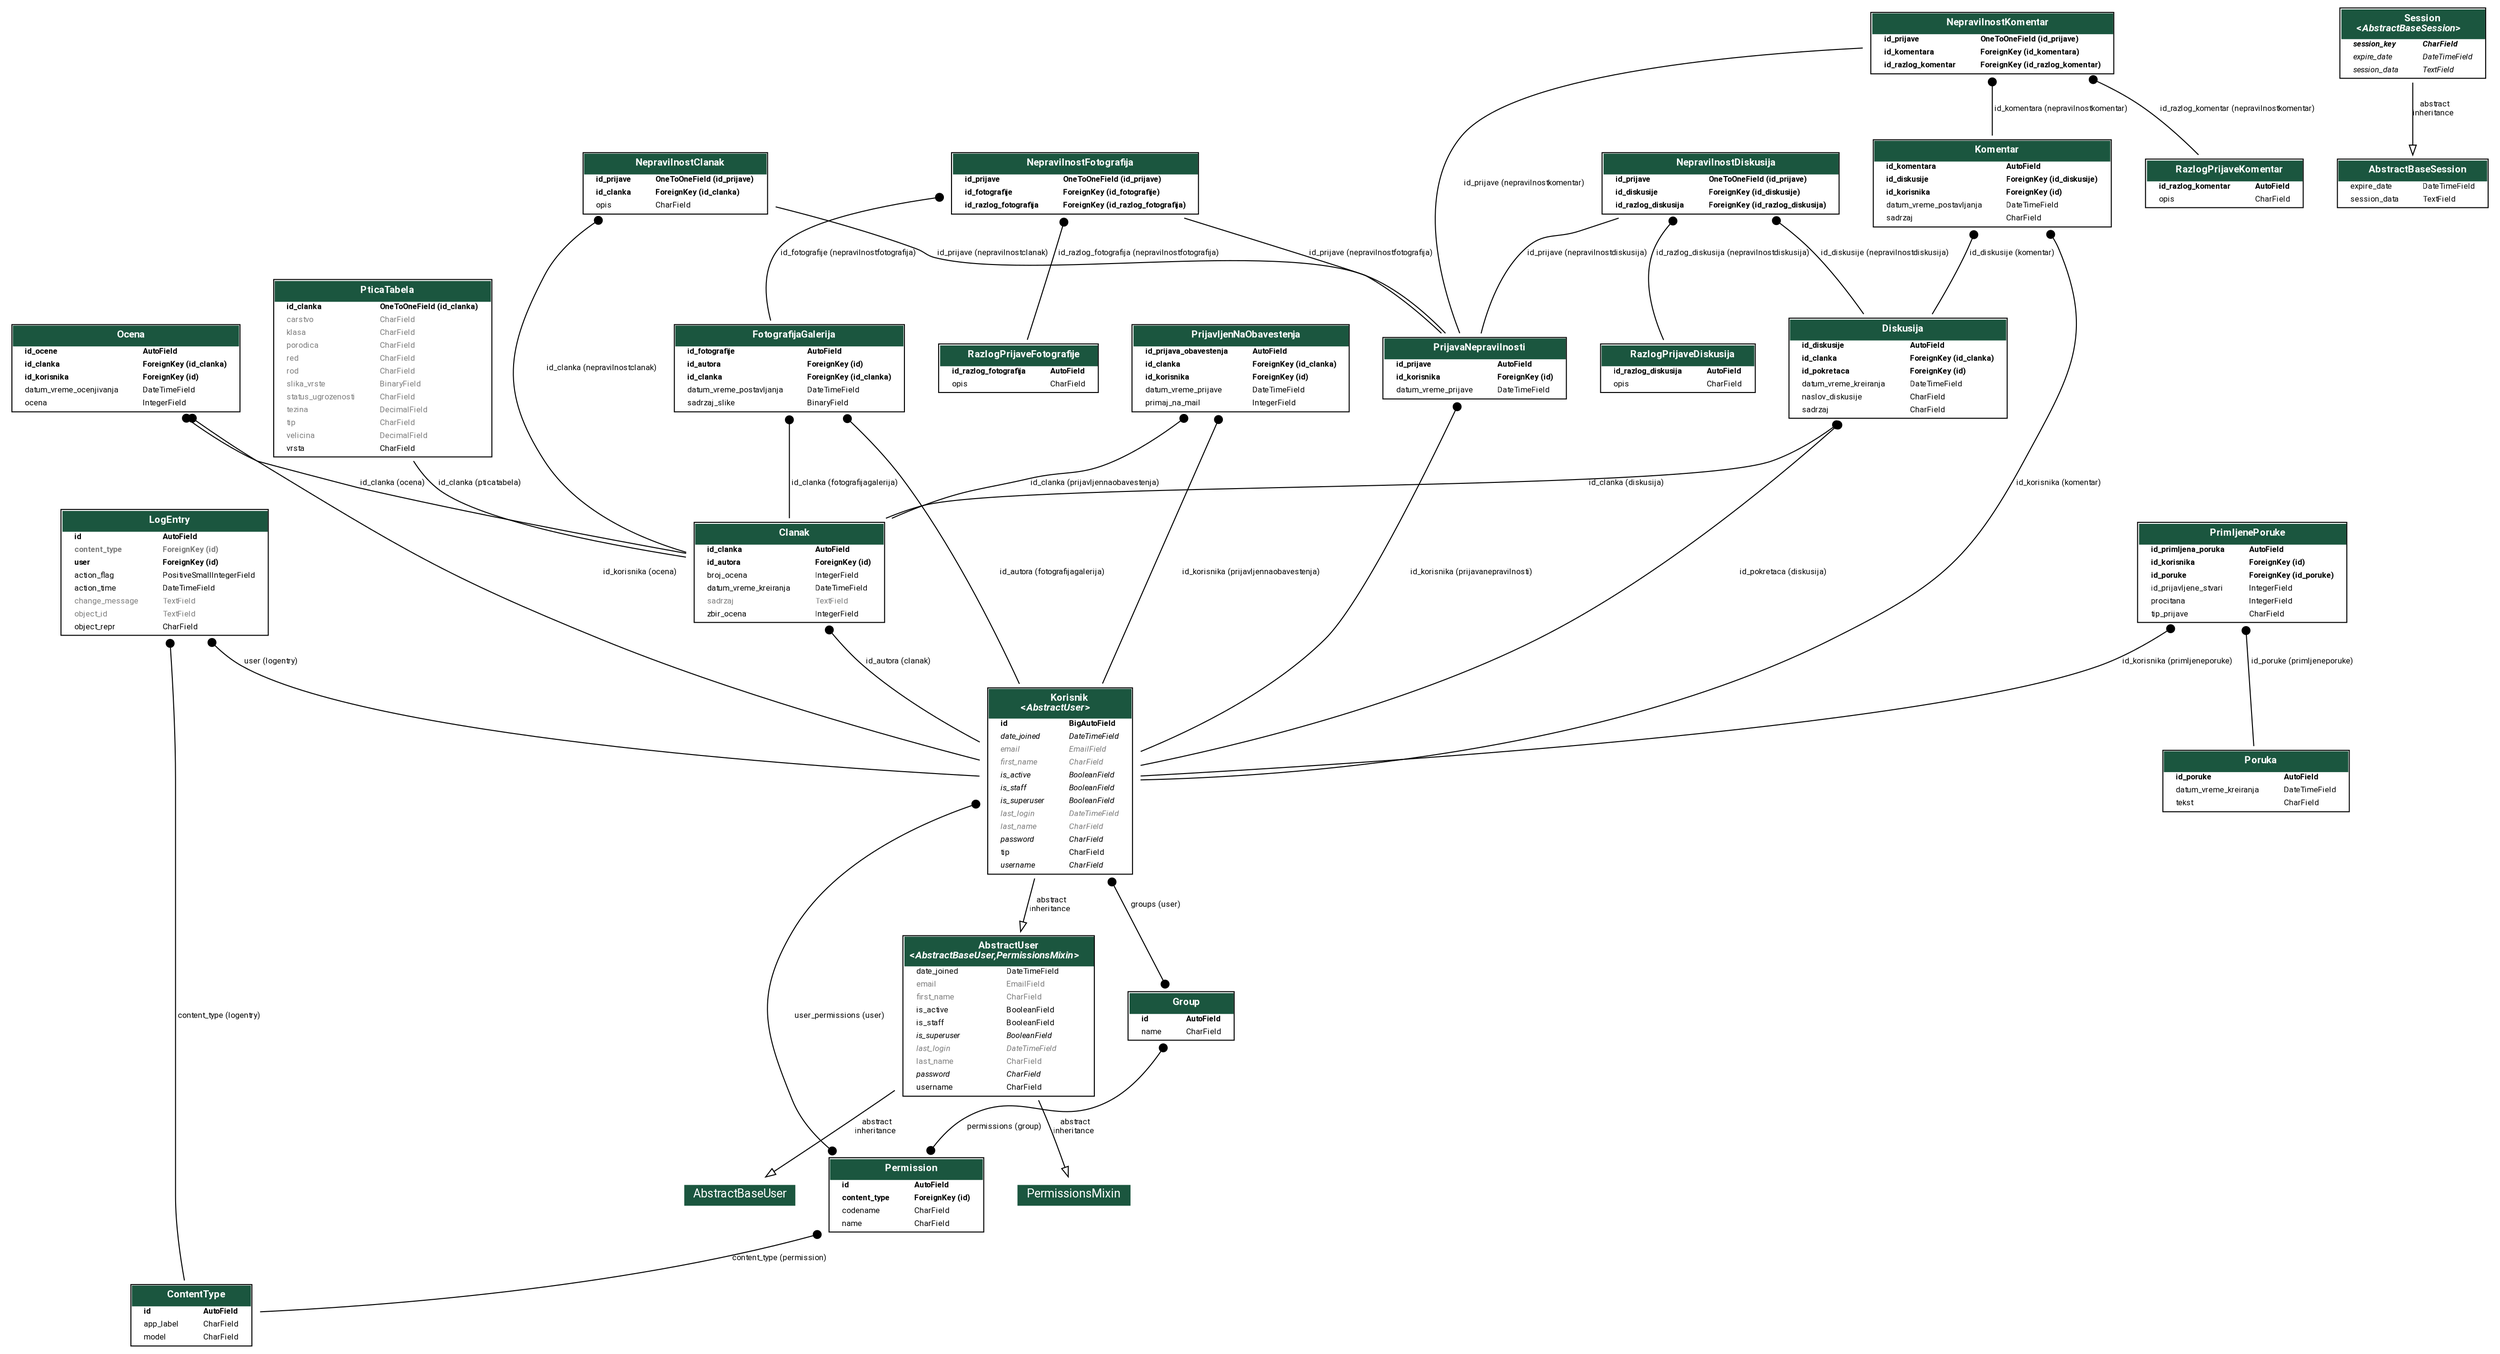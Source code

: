 digraph model_graph {
  // Dotfile by Django-Extensions graph_models
  // Created: 2024-05-30 14:46
  // Cli Options: -a -o klasni_dijagram.dot

  fontname = "Roboto"
  fontsize = 8
  splines  = true
  rankdir = "TB"

  node [
    fontname = "Roboto"
    fontsize = 8
    shape = "plaintext"
  ]

  edge [
    fontname = "Roboto"
    fontsize = 8
  ]

  // Labels


  django_contrib_admin_models_LogEntry [label=<
    <TABLE BGCOLOR="white" BORDER="1" CELLBORDER="0" CELLSPACING="0">
    <TR><TD COLSPAN="2" CELLPADDING="5" ALIGN="CENTER" BGCOLOR="#1b563f">
    <FONT FACE="Roboto" COLOR="white" POINT-SIZE="10"><B>
    LogEntry
    </B></FONT></TD></TR>
  
  
    <TR><TD ALIGN="LEFT" BORDER="0">
    <FONT FACE="Roboto"><B>id</B></FONT>
    </TD><TD ALIGN="LEFT">
    <FONT FACE="Roboto"><B>AutoField</B></FONT>
    </TD></TR>
  
  
  
    <TR><TD ALIGN="LEFT" BORDER="0">
    <FONT COLOR="#7B7B7B" FACE="Roboto"><B>content_type</B></FONT>
    </TD><TD ALIGN="LEFT">
    <FONT COLOR="#7B7B7B" FACE="Roboto"><B>ForeignKey (id)</B></FONT>
    </TD></TR>
  
  
  
    <TR><TD ALIGN="LEFT" BORDER="0">
    <FONT FACE="Roboto"><B>user</B></FONT>
    </TD><TD ALIGN="LEFT">
    <FONT FACE="Roboto"><B>ForeignKey (id)</B></FONT>
    </TD></TR>
  
  
  
    <TR><TD ALIGN="LEFT" BORDER="0">
    <FONT FACE="Roboto">action_flag</FONT>
    </TD><TD ALIGN="LEFT">
    <FONT FACE="Roboto">PositiveSmallIntegerField</FONT>
    </TD></TR>
  
  
  
    <TR><TD ALIGN="LEFT" BORDER="0">
    <FONT FACE="Roboto">action_time</FONT>
    </TD><TD ALIGN="LEFT">
    <FONT FACE="Roboto">DateTimeField</FONT>
    </TD></TR>
  
  
  
    <TR><TD ALIGN="LEFT" BORDER="0">
    <FONT COLOR="#7B7B7B" FACE="Roboto">change_message</FONT>
    </TD><TD ALIGN="LEFT">
    <FONT COLOR="#7B7B7B" FACE="Roboto">TextField</FONT>
    </TD></TR>
  
  
  
    <TR><TD ALIGN="LEFT" BORDER="0">
    <FONT COLOR="#7B7B7B" FACE="Roboto">object_id</FONT>
    </TD><TD ALIGN="LEFT">
    <FONT COLOR="#7B7B7B" FACE="Roboto">TextField</FONT>
    </TD></TR>
  
  
  
    <TR><TD ALIGN="LEFT" BORDER="0">
    <FONT FACE="Roboto">object_repr</FONT>
    </TD><TD ALIGN="LEFT">
    <FONT FACE="Roboto">CharField</FONT>
    </TD></TR>
  
  
    </TABLE>
    >]




  django_contrib_auth_models_Permission [label=<
    <TABLE BGCOLOR="white" BORDER="1" CELLBORDER="0" CELLSPACING="0">
    <TR><TD COLSPAN="2" CELLPADDING="5" ALIGN="CENTER" BGCOLOR="#1b563f">
    <FONT FACE="Roboto" COLOR="white" POINT-SIZE="10"><B>
    Permission
    </B></FONT></TD></TR>
  
  
    <TR><TD ALIGN="LEFT" BORDER="0">
    <FONT FACE="Roboto"><B>id</B></FONT>
    </TD><TD ALIGN="LEFT">
    <FONT FACE="Roboto"><B>AutoField</B></FONT>
    </TD></TR>
  
  
  
    <TR><TD ALIGN="LEFT" BORDER="0">
    <FONT FACE="Roboto"><B>content_type</B></FONT>
    </TD><TD ALIGN="LEFT">
    <FONT FACE="Roboto"><B>ForeignKey (id)</B></FONT>
    </TD></TR>
  
  
  
    <TR><TD ALIGN="LEFT" BORDER="0">
    <FONT FACE="Roboto">codename</FONT>
    </TD><TD ALIGN="LEFT">
    <FONT FACE="Roboto">CharField</FONT>
    </TD></TR>
  
  
  
    <TR><TD ALIGN="LEFT" BORDER="0">
    <FONT FACE="Roboto">name</FONT>
    </TD><TD ALIGN="LEFT">
    <FONT FACE="Roboto">CharField</FONT>
    </TD></TR>
  
  
    </TABLE>
    >]

  django_contrib_auth_models_Group [label=<
    <TABLE BGCOLOR="white" BORDER="1" CELLBORDER="0" CELLSPACING="0">
    <TR><TD COLSPAN="2" CELLPADDING="5" ALIGN="CENTER" BGCOLOR="#1b563f">
    <FONT FACE="Roboto" COLOR="white" POINT-SIZE="10"><B>
    Group
    </B></FONT></TD></TR>
  
  
    <TR><TD ALIGN="LEFT" BORDER="0">
    <FONT FACE="Roboto"><B>id</B></FONT>
    </TD><TD ALIGN="LEFT">
    <FONT FACE="Roboto"><B>AutoField</B></FONT>
    </TD></TR>
  
  
  
    <TR><TD ALIGN="LEFT" BORDER="0">
    <FONT FACE="Roboto">name</FONT>
    </TD><TD ALIGN="LEFT">
    <FONT FACE="Roboto">CharField</FONT>
    </TD></TR>
  
  
    </TABLE>
    >]




  django_contrib_contenttypes_models_ContentType [label=<
    <TABLE BGCOLOR="white" BORDER="1" CELLBORDER="0" CELLSPACING="0">
    <TR><TD COLSPAN="2" CELLPADDING="5" ALIGN="CENTER" BGCOLOR="#1b563f">
    <FONT FACE="Roboto" COLOR="white" POINT-SIZE="10"><B>
    ContentType
    </B></FONT></TD></TR>
  
  
    <TR><TD ALIGN="LEFT" BORDER="0">
    <FONT FACE="Roboto"><B>id</B></FONT>
    </TD><TD ALIGN="LEFT">
    <FONT FACE="Roboto"><B>AutoField</B></FONT>
    </TD></TR>
  
  
  
    <TR><TD ALIGN="LEFT" BORDER="0">
    <FONT FACE="Roboto">app_label</FONT>
    </TD><TD ALIGN="LEFT">
    <FONT FACE="Roboto">CharField</FONT>
    </TD></TR>
  
  
  
    <TR><TD ALIGN="LEFT" BORDER="0">
    <FONT FACE="Roboto">model</FONT>
    </TD><TD ALIGN="LEFT">
    <FONT FACE="Roboto">CharField</FONT>
    </TD></TR>
  
  
    </TABLE>
    >]




  django_contrib_sessions_base_session_AbstractBaseSession [label=<
    <TABLE BGCOLOR="white" BORDER="1" CELLBORDER="0" CELLSPACING="0">
    <TR><TD COLSPAN="2" CELLPADDING="5" ALIGN="CENTER" BGCOLOR="#1b563f">
    <FONT FACE="Roboto" COLOR="white" POINT-SIZE="10"><B>
    AbstractBaseSession
    </B></FONT></TD></TR>
  
  
    <TR><TD ALIGN="LEFT" BORDER="0">
    <FONT FACE="Roboto">expire_date</FONT>
    </TD><TD ALIGN="LEFT">
    <FONT FACE="Roboto">DateTimeField</FONT>
    </TD></TR>
  
  
  
    <TR><TD ALIGN="LEFT" BORDER="0">
    <FONT FACE="Roboto">session_data</FONT>
    </TD><TD ALIGN="LEFT">
    <FONT FACE="Roboto">TextField</FONT>
    </TD></TR>
  
  
    </TABLE>
    >]

  django_contrib_sessions_models_Session [label=<
    <TABLE BGCOLOR="white" BORDER="1" CELLBORDER="0" CELLSPACING="0">
    <TR><TD COLSPAN="2" CELLPADDING="5" ALIGN="CENTER" BGCOLOR="#1b563f">
    <FONT FACE="Roboto" COLOR="white" POINT-SIZE="10"><B>
    Session<BR/>&lt;<FONT FACE="Roboto"><I>AbstractBaseSession</I></FONT>&gt;
    </B></FONT></TD></TR>
  
  
    <TR><TD ALIGN="LEFT" BORDER="0">
    <FONT FACE="Roboto"><I><B>session_key</B></I></FONT>
    </TD><TD ALIGN="LEFT">
    <FONT FACE="Roboto"><I><B>CharField</B></I></FONT>
    </TD></TR>
  
  
  
    <TR><TD ALIGN="LEFT" BORDER="0">
    <FONT FACE="Roboto"><I>expire_date</I></FONT>
    </TD><TD ALIGN="LEFT">
    <FONT FACE="Roboto"><I>DateTimeField</I></FONT>
    </TD></TR>
  
  
  
    <TR><TD ALIGN="LEFT" BORDER="0">
    <FONT FACE="Roboto"><I>session_data</I></FONT>
    </TD><TD ALIGN="LEFT">
    <FONT FACE="Roboto"><I>TextField</I></FONT>
    </TD></TR>
  
  
    </TABLE>
    >]




  django_contrib_auth_models_AbstractUser [label=<
    <TABLE BGCOLOR="white" BORDER="1" CELLBORDER="0" CELLSPACING="0">
    <TR><TD COLSPAN="2" CELLPADDING="5" ALIGN="CENTER" BGCOLOR="#1b563f">
    <FONT FACE="Roboto" COLOR="white" POINT-SIZE="10"><B>
    AbstractUser<BR/>&lt;<FONT FACE="Roboto"><I>AbstractBaseUser,PermissionsMixin</I></FONT>&gt;
    </B></FONT></TD></TR>
  
  
    <TR><TD ALIGN="LEFT" BORDER="0">
    <FONT FACE="Roboto">date_joined</FONT>
    </TD><TD ALIGN="LEFT">
    <FONT FACE="Roboto">DateTimeField</FONT>
    </TD></TR>
  
  
  
    <TR><TD ALIGN="LEFT" BORDER="0">
    <FONT COLOR="#7B7B7B" FACE="Roboto">email</FONT>
    </TD><TD ALIGN="LEFT">
    <FONT COLOR="#7B7B7B" FACE="Roboto">EmailField</FONT>
    </TD></TR>
  
  
  
    <TR><TD ALIGN="LEFT" BORDER="0">
    <FONT COLOR="#7B7B7B" FACE="Roboto">first_name</FONT>
    </TD><TD ALIGN="LEFT">
    <FONT COLOR="#7B7B7B" FACE="Roboto">CharField</FONT>
    </TD></TR>
  
  
  
    <TR><TD ALIGN="LEFT" BORDER="0">
    <FONT FACE="Roboto">is_active</FONT>
    </TD><TD ALIGN="LEFT">
    <FONT FACE="Roboto">BooleanField</FONT>
    </TD></TR>
  
  
  
    <TR><TD ALIGN="LEFT" BORDER="0">
    <FONT FACE="Roboto">is_staff</FONT>
    </TD><TD ALIGN="LEFT">
    <FONT FACE="Roboto">BooleanField</FONT>
    </TD></TR>
  
  
  
    <TR><TD ALIGN="LEFT" BORDER="0">
    <FONT FACE="Roboto"><I>is_superuser</I></FONT>
    </TD><TD ALIGN="LEFT">
    <FONT FACE="Roboto"><I>BooleanField</I></FONT>
    </TD></TR>
  
  
  
    <TR><TD ALIGN="LEFT" BORDER="0">
    <FONT COLOR="#7B7B7B" FACE="Roboto"><I>last_login</I></FONT>
    </TD><TD ALIGN="LEFT">
    <FONT COLOR="#7B7B7B" FACE="Roboto"><I>DateTimeField</I></FONT>
    </TD></TR>
  
  
  
    <TR><TD ALIGN="LEFT" BORDER="0">
    <FONT COLOR="#7B7B7B" FACE="Roboto">last_name</FONT>
    </TD><TD ALIGN="LEFT">
    <FONT COLOR="#7B7B7B" FACE="Roboto">CharField</FONT>
    </TD></TR>
  
  
  
    <TR><TD ALIGN="LEFT" BORDER="0">
    <FONT FACE="Roboto"><I>password</I></FONT>
    </TD><TD ALIGN="LEFT">
    <FONT FACE="Roboto"><I>CharField</I></FONT>
    </TD></TR>
  
  
  
    <TR><TD ALIGN="LEFT" BORDER="0">
    <FONT FACE="Roboto">username</FONT>
    </TD><TD ALIGN="LEFT">
    <FONT FACE="Roboto">CharField</FONT>
    </TD></TR>
  
  
    </TABLE>
    >]

  slobodna_enciklopedija_ptica_srbije_models_Korisnik [label=<
    <TABLE BGCOLOR="white" BORDER="1" CELLBORDER="0" CELLSPACING="0">
    <TR><TD COLSPAN="2" CELLPADDING="5" ALIGN="CENTER" BGCOLOR="#1b563f">
    <FONT FACE="Roboto" COLOR="white" POINT-SIZE="10"><B>
    Korisnik<BR/>&lt;<FONT FACE="Roboto"><I>AbstractUser</I></FONT>&gt;
    </B></FONT></TD></TR>
  
  
    <TR><TD ALIGN="LEFT" BORDER="0">
    <FONT FACE="Roboto"><B>id</B></FONT>
    </TD><TD ALIGN="LEFT">
    <FONT FACE="Roboto"><B>BigAutoField</B></FONT>
    </TD></TR>
  
  
  
    <TR><TD ALIGN="LEFT" BORDER="0">
    <FONT FACE="Roboto"><I>date_joined</I></FONT>
    </TD><TD ALIGN="LEFT">
    <FONT FACE="Roboto"><I>DateTimeField</I></FONT>
    </TD></TR>
  
  
  
    <TR><TD ALIGN="LEFT" BORDER="0">
    <FONT COLOR="#7B7B7B" FACE="Roboto"><I>email</I></FONT>
    </TD><TD ALIGN="LEFT">
    <FONT COLOR="#7B7B7B" FACE="Roboto"><I>EmailField</I></FONT>
    </TD></TR>
  
  
  
    <TR><TD ALIGN="LEFT" BORDER="0">
    <FONT COLOR="#7B7B7B" FACE="Roboto"><I>first_name</I></FONT>
    </TD><TD ALIGN="LEFT">
    <FONT COLOR="#7B7B7B" FACE="Roboto"><I>CharField</I></FONT>
    </TD></TR>
  
  
  
    <TR><TD ALIGN="LEFT" BORDER="0">
    <FONT FACE="Roboto"><I>is_active</I></FONT>
    </TD><TD ALIGN="LEFT">
    <FONT FACE="Roboto"><I>BooleanField</I></FONT>
    </TD></TR>
  
  
  
    <TR><TD ALIGN="LEFT" BORDER="0">
    <FONT FACE="Roboto"><I>is_staff</I></FONT>
    </TD><TD ALIGN="LEFT">
    <FONT FACE="Roboto"><I>BooleanField</I></FONT>
    </TD></TR>
  
  
  
    <TR><TD ALIGN="LEFT" BORDER="0">
    <FONT FACE="Roboto"><I>is_superuser</I></FONT>
    </TD><TD ALIGN="LEFT">
    <FONT FACE="Roboto"><I>BooleanField</I></FONT>
    </TD></TR>
  
  
  
    <TR><TD ALIGN="LEFT" BORDER="0">
    <FONT COLOR="#7B7B7B" FACE="Roboto"><I>last_login</I></FONT>
    </TD><TD ALIGN="LEFT">
    <FONT COLOR="#7B7B7B" FACE="Roboto"><I>DateTimeField</I></FONT>
    </TD></TR>
  
  
  
    <TR><TD ALIGN="LEFT" BORDER="0">
    <FONT COLOR="#7B7B7B" FACE="Roboto"><I>last_name</I></FONT>
    </TD><TD ALIGN="LEFT">
    <FONT COLOR="#7B7B7B" FACE="Roboto"><I>CharField</I></FONT>
    </TD></TR>
  
  
  
    <TR><TD ALIGN="LEFT" BORDER="0">
    <FONT FACE="Roboto"><I>password</I></FONT>
    </TD><TD ALIGN="LEFT">
    <FONT FACE="Roboto"><I>CharField</I></FONT>
    </TD></TR>
  
  
  
    <TR><TD ALIGN="LEFT" BORDER="0">
    <FONT FACE="Roboto">tip</FONT>
    </TD><TD ALIGN="LEFT">
    <FONT FACE="Roboto">CharField</FONT>
    </TD></TR>
  
  
  
    <TR><TD ALIGN="LEFT" BORDER="0">
    <FONT FACE="Roboto"><I>username</I></FONT>
    </TD><TD ALIGN="LEFT">
    <FONT FACE="Roboto"><I>CharField</I></FONT>
    </TD></TR>
  
  
    </TABLE>
    >]

  slobodna_enciklopedija_ptica_srbije_models_Clanak [label=<
    <TABLE BGCOLOR="white" BORDER="1" CELLBORDER="0" CELLSPACING="0">
    <TR><TD COLSPAN="2" CELLPADDING="5" ALIGN="CENTER" BGCOLOR="#1b563f">
    <FONT FACE="Roboto" COLOR="white" POINT-SIZE="10"><B>
    Clanak
    </B></FONT></TD></TR>
  
  
    <TR><TD ALIGN="LEFT" BORDER="0">
    <FONT FACE="Roboto"><B>id_clanka</B></FONT>
    </TD><TD ALIGN="LEFT">
    <FONT FACE="Roboto"><B>AutoField</B></FONT>
    </TD></TR>
  
  
  
    <TR><TD ALIGN="LEFT" BORDER="0">
    <FONT FACE="Roboto"><B>id_autora</B></FONT>
    </TD><TD ALIGN="LEFT">
    <FONT FACE="Roboto"><B>ForeignKey (id)</B></FONT>
    </TD></TR>
  
  
  
    <TR><TD ALIGN="LEFT" BORDER="0">
    <FONT FACE="Roboto">broj_ocena</FONT>
    </TD><TD ALIGN="LEFT">
    <FONT FACE="Roboto">IntegerField</FONT>
    </TD></TR>
  
  
  
    <TR><TD ALIGN="LEFT" BORDER="0">
    <FONT FACE="Roboto">datum_vreme_kreiranja</FONT>
    </TD><TD ALIGN="LEFT">
    <FONT FACE="Roboto">DateTimeField</FONT>
    </TD></TR>
  
  
  
    <TR><TD ALIGN="LEFT" BORDER="0">
    <FONT COLOR="#7B7B7B" FACE="Roboto">sadrzaj</FONT>
    </TD><TD ALIGN="LEFT">
    <FONT COLOR="#7B7B7B" FACE="Roboto">TextField</FONT>
    </TD></TR>
  
  
  
    <TR><TD ALIGN="LEFT" BORDER="0">
    <FONT FACE="Roboto">zbir_ocena</FONT>
    </TD><TD ALIGN="LEFT">
    <FONT FACE="Roboto">IntegerField</FONT>
    </TD></TR>
  
  
    </TABLE>
    >]

  slobodna_enciklopedija_ptica_srbije_models_PticaTabela [label=<
    <TABLE BGCOLOR="white" BORDER="1" CELLBORDER="0" CELLSPACING="0">
    <TR><TD COLSPAN="2" CELLPADDING="5" ALIGN="CENTER" BGCOLOR="#1b563f">
    <FONT FACE="Roboto" COLOR="white" POINT-SIZE="10"><B>
    PticaTabela
    </B></FONT></TD></TR>
  
  
    <TR><TD ALIGN="LEFT" BORDER="0">
    <FONT FACE="Roboto"><B>id_clanka</B></FONT>
    </TD><TD ALIGN="LEFT">
    <FONT FACE="Roboto"><B>OneToOneField (id_clanka)</B></FONT>
    </TD></TR>
  
  
  
    <TR><TD ALIGN="LEFT" BORDER="0">
    <FONT COLOR="#7B7B7B" FACE="Roboto">carstvo</FONT>
    </TD><TD ALIGN="LEFT">
    <FONT COLOR="#7B7B7B" FACE="Roboto">CharField</FONT>
    </TD></TR>
  
  
  
    <TR><TD ALIGN="LEFT" BORDER="0">
    <FONT COLOR="#7B7B7B" FACE="Roboto">klasa</FONT>
    </TD><TD ALIGN="LEFT">
    <FONT COLOR="#7B7B7B" FACE="Roboto">CharField</FONT>
    </TD></TR>
  
  
  
    <TR><TD ALIGN="LEFT" BORDER="0">
    <FONT COLOR="#7B7B7B" FACE="Roboto">porodica</FONT>
    </TD><TD ALIGN="LEFT">
    <FONT COLOR="#7B7B7B" FACE="Roboto">CharField</FONT>
    </TD></TR>
  
  
  
    <TR><TD ALIGN="LEFT" BORDER="0">
    <FONT COLOR="#7B7B7B" FACE="Roboto">red</FONT>
    </TD><TD ALIGN="LEFT">
    <FONT COLOR="#7B7B7B" FACE="Roboto">CharField</FONT>
    </TD></TR>
  
  
  
    <TR><TD ALIGN="LEFT" BORDER="0">
    <FONT COLOR="#7B7B7B" FACE="Roboto">rod</FONT>
    </TD><TD ALIGN="LEFT">
    <FONT COLOR="#7B7B7B" FACE="Roboto">CharField</FONT>
    </TD></TR>
  
  
  
    <TR><TD ALIGN="LEFT" BORDER="0">
    <FONT COLOR="#7B7B7B" FACE="Roboto">slika_vrste</FONT>
    </TD><TD ALIGN="LEFT">
    <FONT COLOR="#7B7B7B" FACE="Roboto">BinaryField</FONT>
    </TD></TR>
  
  
  
    <TR><TD ALIGN="LEFT" BORDER="0">
    <FONT COLOR="#7B7B7B" FACE="Roboto">status_ugrozenosti</FONT>
    </TD><TD ALIGN="LEFT">
    <FONT COLOR="#7B7B7B" FACE="Roboto">CharField</FONT>
    </TD></TR>
  
  
  
    <TR><TD ALIGN="LEFT" BORDER="0">
    <FONT COLOR="#7B7B7B" FACE="Roboto">tezina</FONT>
    </TD><TD ALIGN="LEFT">
    <FONT COLOR="#7B7B7B" FACE="Roboto">DecimalField</FONT>
    </TD></TR>
  
  
  
    <TR><TD ALIGN="LEFT" BORDER="0">
    <FONT COLOR="#7B7B7B" FACE="Roboto">tip</FONT>
    </TD><TD ALIGN="LEFT">
    <FONT COLOR="#7B7B7B" FACE="Roboto">CharField</FONT>
    </TD></TR>
  
  
  
    <TR><TD ALIGN="LEFT" BORDER="0">
    <FONT COLOR="#7B7B7B" FACE="Roboto">velicina</FONT>
    </TD><TD ALIGN="LEFT">
    <FONT COLOR="#7B7B7B" FACE="Roboto">DecimalField</FONT>
    </TD></TR>
  
  
  
    <TR><TD ALIGN="LEFT" BORDER="0">
    <FONT FACE="Roboto">vrsta</FONT>
    </TD><TD ALIGN="LEFT">
    <FONT FACE="Roboto">CharField</FONT>
    </TD></TR>
  
  
    </TABLE>
    >]

  slobodna_enciklopedija_ptica_srbije_models_FotografijaGalerija [label=<
    <TABLE BGCOLOR="white" BORDER="1" CELLBORDER="0" CELLSPACING="0">
    <TR><TD COLSPAN="2" CELLPADDING="5" ALIGN="CENTER" BGCOLOR="#1b563f">
    <FONT FACE="Roboto" COLOR="white" POINT-SIZE="10"><B>
    FotografijaGalerija
    </B></FONT></TD></TR>
  
  
    <TR><TD ALIGN="LEFT" BORDER="0">
    <FONT FACE="Roboto"><B>id_fotografije</B></FONT>
    </TD><TD ALIGN="LEFT">
    <FONT FACE="Roboto"><B>AutoField</B></FONT>
    </TD></TR>
  
  
  
    <TR><TD ALIGN="LEFT" BORDER="0">
    <FONT FACE="Roboto"><B>id_autora</B></FONT>
    </TD><TD ALIGN="LEFT">
    <FONT FACE="Roboto"><B>ForeignKey (id)</B></FONT>
    </TD></TR>
  
  
  
    <TR><TD ALIGN="LEFT" BORDER="0">
    <FONT FACE="Roboto"><B>id_clanka</B></FONT>
    </TD><TD ALIGN="LEFT">
    <FONT FACE="Roboto"><B>ForeignKey (id_clanka)</B></FONT>
    </TD></TR>
  
  
  
    <TR><TD ALIGN="LEFT" BORDER="0">
    <FONT FACE="Roboto">datum_vreme_postavljanja</FONT>
    </TD><TD ALIGN="LEFT">
    <FONT FACE="Roboto">DateTimeField</FONT>
    </TD></TR>
  
  
  
    <TR><TD ALIGN="LEFT" BORDER="0">
    <FONT FACE="Roboto">sadrzaj_slike</FONT>
    </TD><TD ALIGN="LEFT">
    <FONT FACE="Roboto">BinaryField</FONT>
    </TD></TR>
  
  
    </TABLE>
    >]

  slobodna_enciklopedija_ptica_srbije_models_Diskusija [label=<
    <TABLE BGCOLOR="white" BORDER="1" CELLBORDER="0" CELLSPACING="0">
    <TR><TD COLSPAN="2" CELLPADDING="5" ALIGN="CENTER" BGCOLOR="#1b563f">
    <FONT FACE="Roboto" COLOR="white" POINT-SIZE="10"><B>
    Diskusija
    </B></FONT></TD></TR>
  
  
    <TR><TD ALIGN="LEFT" BORDER="0">
    <FONT FACE="Roboto"><B>id_diskusije</B></FONT>
    </TD><TD ALIGN="LEFT">
    <FONT FACE="Roboto"><B>AutoField</B></FONT>
    </TD></TR>
  
  
  
    <TR><TD ALIGN="LEFT" BORDER="0">
    <FONT FACE="Roboto"><B>id_clanka</B></FONT>
    </TD><TD ALIGN="LEFT">
    <FONT FACE="Roboto"><B>ForeignKey (id_clanka)</B></FONT>
    </TD></TR>
  
  
  
    <TR><TD ALIGN="LEFT" BORDER="0">
    <FONT FACE="Roboto"><B>id_pokretaca</B></FONT>
    </TD><TD ALIGN="LEFT">
    <FONT FACE="Roboto"><B>ForeignKey (id)</B></FONT>
    </TD></TR>
  
  
  
    <TR><TD ALIGN="LEFT" BORDER="0">
    <FONT FACE="Roboto">datum_vreme_kreiranja</FONT>
    </TD><TD ALIGN="LEFT">
    <FONT FACE="Roboto">DateTimeField</FONT>
    </TD></TR>
  
  
  
    <TR><TD ALIGN="LEFT" BORDER="0">
    <FONT FACE="Roboto">naslov_diskusije</FONT>
    </TD><TD ALIGN="LEFT">
    <FONT FACE="Roboto">CharField</FONT>
    </TD></TR>
  
  
  
    <TR><TD ALIGN="LEFT" BORDER="0">
    <FONT FACE="Roboto">sadrzaj</FONT>
    </TD><TD ALIGN="LEFT">
    <FONT FACE="Roboto">CharField</FONT>
    </TD></TR>
  
  
    </TABLE>
    >]

  slobodna_enciklopedija_ptica_srbije_models_Komentar [label=<
    <TABLE BGCOLOR="white" BORDER="1" CELLBORDER="0" CELLSPACING="0">
    <TR><TD COLSPAN="2" CELLPADDING="5" ALIGN="CENTER" BGCOLOR="#1b563f">
    <FONT FACE="Roboto" COLOR="white" POINT-SIZE="10"><B>
    Komentar
    </B></FONT></TD></TR>
  
  
    <TR><TD ALIGN="LEFT" BORDER="0">
    <FONT FACE="Roboto"><B>id_komentara</B></FONT>
    </TD><TD ALIGN="LEFT">
    <FONT FACE="Roboto"><B>AutoField</B></FONT>
    </TD></TR>
  
  
  
    <TR><TD ALIGN="LEFT" BORDER="0">
    <FONT FACE="Roboto"><B>id_diskusije</B></FONT>
    </TD><TD ALIGN="LEFT">
    <FONT FACE="Roboto"><B>ForeignKey (id_diskusije)</B></FONT>
    </TD></TR>
  
  
  
    <TR><TD ALIGN="LEFT" BORDER="0">
    <FONT FACE="Roboto"><B>id_korisnika</B></FONT>
    </TD><TD ALIGN="LEFT">
    <FONT FACE="Roboto"><B>ForeignKey (id)</B></FONT>
    </TD></TR>
  
  
  
    <TR><TD ALIGN="LEFT" BORDER="0">
    <FONT FACE="Roboto">datum_vreme_postavljanja</FONT>
    </TD><TD ALIGN="LEFT">
    <FONT FACE="Roboto">DateTimeField</FONT>
    </TD></TR>
  
  
  
    <TR><TD ALIGN="LEFT" BORDER="0">
    <FONT FACE="Roboto">sadrzaj</FONT>
    </TD><TD ALIGN="LEFT">
    <FONT FACE="Roboto">CharField</FONT>
    </TD></TR>
  
  
    </TABLE>
    >]

  slobodna_enciklopedija_ptica_srbije_models_Ocena [label=<
    <TABLE BGCOLOR="white" BORDER="1" CELLBORDER="0" CELLSPACING="0">
    <TR><TD COLSPAN="2" CELLPADDING="5" ALIGN="CENTER" BGCOLOR="#1b563f">
    <FONT FACE="Roboto" COLOR="white" POINT-SIZE="10"><B>
    Ocena
    </B></FONT></TD></TR>
  
  
    <TR><TD ALIGN="LEFT" BORDER="0">
    <FONT FACE="Roboto"><B>id_ocene</B></FONT>
    </TD><TD ALIGN="LEFT">
    <FONT FACE="Roboto"><B>AutoField</B></FONT>
    </TD></TR>
  
  
  
    <TR><TD ALIGN="LEFT" BORDER="0">
    <FONT FACE="Roboto"><B>id_clanka</B></FONT>
    </TD><TD ALIGN="LEFT">
    <FONT FACE="Roboto"><B>ForeignKey (id_clanka)</B></FONT>
    </TD></TR>
  
  
  
    <TR><TD ALIGN="LEFT" BORDER="0">
    <FONT FACE="Roboto"><B>id_korisnika</B></FONT>
    </TD><TD ALIGN="LEFT">
    <FONT FACE="Roboto"><B>ForeignKey (id)</B></FONT>
    </TD></TR>
  
  
  
    <TR><TD ALIGN="LEFT" BORDER="0">
    <FONT FACE="Roboto">datum_vreme_ocenjivanja</FONT>
    </TD><TD ALIGN="LEFT">
    <FONT FACE="Roboto">DateTimeField</FONT>
    </TD></TR>
  
  
  
    <TR><TD ALIGN="LEFT" BORDER="0">
    <FONT FACE="Roboto">ocena</FONT>
    </TD><TD ALIGN="LEFT">
    <FONT FACE="Roboto">IntegerField</FONT>
    </TD></TR>
  
  
    </TABLE>
    >]

  slobodna_enciklopedija_ptica_srbije_models_RazlogPrijaveDiskusija [label=<
    <TABLE BGCOLOR="white" BORDER="1" CELLBORDER="0" CELLSPACING="0">
    <TR><TD COLSPAN="2" CELLPADDING="5" ALIGN="CENTER" BGCOLOR="#1b563f">
    <FONT FACE="Roboto" COLOR="white" POINT-SIZE="10"><B>
    RazlogPrijaveDiskusija
    </B></FONT></TD></TR>
  
  
    <TR><TD ALIGN="LEFT" BORDER="0">
    <FONT FACE="Roboto"><B>id_razlog_diskusija</B></FONT>
    </TD><TD ALIGN="LEFT">
    <FONT FACE="Roboto"><B>AutoField</B></FONT>
    </TD></TR>
  
  
  
    <TR><TD ALIGN="LEFT" BORDER="0">
    <FONT FACE="Roboto">opis</FONT>
    </TD><TD ALIGN="LEFT">
    <FONT FACE="Roboto">CharField</FONT>
    </TD></TR>
  
  
    </TABLE>
    >]

  slobodna_enciklopedija_ptica_srbije_models_RazlogPrijaveFotografije [label=<
    <TABLE BGCOLOR="white" BORDER="1" CELLBORDER="0" CELLSPACING="0">
    <TR><TD COLSPAN="2" CELLPADDING="5" ALIGN="CENTER" BGCOLOR="#1b563f">
    <FONT FACE="Roboto" COLOR="white" POINT-SIZE="10"><B>
    RazlogPrijaveFotografije
    </B></FONT></TD></TR>
  
  
    <TR><TD ALIGN="LEFT" BORDER="0">
    <FONT FACE="Roboto"><B>id_razlog_fotografija</B></FONT>
    </TD><TD ALIGN="LEFT">
    <FONT FACE="Roboto"><B>AutoField</B></FONT>
    </TD></TR>
  
  
  
    <TR><TD ALIGN="LEFT" BORDER="0">
    <FONT FACE="Roboto">opis</FONT>
    </TD><TD ALIGN="LEFT">
    <FONT FACE="Roboto">CharField</FONT>
    </TD></TR>
  
  
    </TABLE>
    >]

  slobodna_enciklopedija_ptica_srbije_models_RazlogPrijaveKomentar [label=<
    <TABLE BGCOLOR="white" BORDER="1" CELLBORDER="0" CELLSPACING="0">
    <TR><TD COLSPAN="2" CELLPADDING="5" ALIGN="CENTER" BGCOLOR="#1b563f">
    <FONT FACE="Roboto" COLOR="white" POINT-SIZE="10"><B>
    RazlogPrijaveKomentar
    </B></FONT></TD></TR>
  
  
    <TR><TD ALIGN="LEFT" BORDER="0">
    <FONT FACE="Roboto"><B>id_razlog_komentar</B></FONT>
    </TD><TD ALIGN="LEFT">
    <FONT FACE="Roboto"><B>AutoField</B></FONT>
    </TD></TR>
  
  
  
    <TR><TD ALIGN="LEFT" BORDER="0">
    <FONT FACE="Roboto">opis</FONT>
    </TD><TD ALIGN="LEFT">
    <FONT FACE="Roboto">CharField</FONT>
    </TD></TR>
  
  
    </TABLE>
    >]

  slobodna_enciklopedija_ptica_srbije_models_PrijavaNepravilnosti [label=<
    <TABLE BGCOLOR="white" BORDER="1" CELLBORDER="0" CELLSPACING="0">
    <TR><TD COLSPAN="2" CELLPADDING="5" ALIGN="CENTER" BGCOLOR="#1b563f">
    <FONT FACE="Roboto" COLOR="white" POINT-SIZE="10"><B>
    PrijavaNepravilnosti
    </B></FONT></TD></TR>
  
  
    <TR><TD ALIGN="LEFT" BORDER="0">
    <FONT FACE="Roboto"><B>id_prijave</B></FONT>
    </TD><TD ALIGN="LEFT">
    <FONT FACE="Roboto"><B>AutoField</B></FONT>
    </TD></TR>
  
  
  
    <TR><TD ALIGN="LEFT" BORDER="0">
    <FONT FACE="Roboto"><B>id_korisnika</B></FONT>
    </TD><TD ALIGN="LEFT">
    <FONT FACE="Roboto"><B>ForeignKey (id)</B></FONT>
    </TD></TR>
  
  
  
    <TR><TD ALIGN="LEFT" BORDER="0">
    <FONT FACE="Roboto">datum_vreme_prijave</FONT>
    </TD><TD ALIGN="LEFT">
    <FONT FACE="Roboto">DateTimeField</FONT>
    </TD></TR>
  
  
    </TABLE>
    >]

  slobodna_enciklopedija_ptica_srbije_models_NepravilnostClanak [label=<
    <TABLE BGCOLOR="white" BORDER="1" CELLBORDER="0" CELLSPACING="0">
    <TR><TD COLSPAN="2" CELLPADDING="5" ALIGN="CENTER" BGCOLOR="#1b563f">
    <FONT FACE="Roboto" COLOR="white" POINT-SIZE="10"><B>
    NepravilnostClanak
    </B></FONT></TD></TR>
  
  
    <TR><TD ALIGN="LEFT" BORDER="0">
    <FONT FACE="Roboto"><B>id_prijave</B></FONT>
    </TD><TD ALIGN="LEFT">
    <FONT FACE="Roboto"><B>OneToOneField (id_prijave)</B></FONT>
    </TD></TR>
  
  
  
    <TR><TD ALIGN="LEFT" BORDER="0">
    <FONT FACE="Roboto"><B>id_clanka</B></FONT>
    </TD><TD ALIGN="LEFT">
    <FONT FACE="Roboto"><B>ForeignKey (id_clanka)</B></FONT>
    </TD></TR>
  
  
  
    <TR><TD ALIGN="LEFT" BORDER="0">
    <FONT FACE="Roboto">opis</FONT>
    </TD><TD ALIGN="LEFT">
    <FONT FACE="Roboto">CharField</FONT>
    </TD></TR>
  
  
    </TABLE>
    >]

  slobodna_enciklopedija_ptica_srbije_models_NepravilnostDiskusija [label=<
    <TABLE BGCOLOR="white" BORDER="1" CELLBORDER="0" CELLSPACING="0">
    <TR><TD COLSPAN="2" CELLPADDING="5" ALIGN="CENTER" BGCOLOR="#1b563f">
    <FONT FACE="Roboto" COLOR="white" POINT-SIZE="10"><B>
    NepravilnostDiskusija
    </B></FONT></TD></TR>
  
  
    <TR><TD ALIGN="LEFT" BORDER="0">
    <FONT FACE="Roboto"><B>id_prijave</B></FONT>
    </TD><TD ALIGN="LEFT">
    <FONT FACE="Roboto"><B>OneToOneField (id_prijave)</B></FONT>
    </TD></TR>
  
  
  
    <TR><TD ALIGN="LEFT" BORDER="0">
    <FONT FACE="Roboto"><B>id_diskusije</B></FONT>
    </TD><TD ALIGN="LEFT">
    <FONT FACE="Roboto"><B>ForeignKey (id_diskusije)</B></FONT>
    </TD></TR>
  
  
  
    <TR><TD ALIGN="LEFT" BORDER="0">
    <FONT FACE="Roboto"><B>id_razlog_diskusija</B></FONT>
    </TD><TD ALIGN="LEFT">
    <FONT FACE="Roboto"><B>ForeignKey (id_razlog_diskusija)</B></FONT>
    </TD></TR>
  
  
    </TABLE>
    >]

  slobodna_enciklopedija_ptica_srbije_models_NepravilnostFotografija [label=<
    <TABLE BGCOLOR="white" BORDER="1" CELLBORDER="0" CELLSPACING="0">
    <TR><TD COLSPAN="2" CELLPADDING="5" ALIGN="CENTER" BGCOLOR="#1b563f">
    <FONT FACE="Roboto" COLOR="white" POINT-SIZE="10"><B>
    NepravilnostFotografija
    </B></FONT></TD></TR>
  
  
    <TR><TD ALIGN="LEFT" BORDER="0">
    <FONT FACE="Roboto"><B>id_prijave</B></FONT>
    </TD><TD ALIGN="LEFT">
    <FONT FACE="Roboto"><B>OneToOneField (id_prijave)</B></FONT>
    </TD></TR>
  
  
  
    <TR><TD ALIGN="LEFT" BORDER="0">
    <FONT FACE="Roboto"><B>id_fotografije</B></FONT>
    </TD><TD ALIGN="LEFT">
    <FONT FACE="Roboto"><B>ForeignKey (id_fotografije)</B></FONT>
    </TD></TR>
  
  
  
    <TR><TD ALIGN="LEFT" BORDER="0">
    <FONT FACE="Roboto"><B>id_razlog_fotografija</B></FONT>
    </TD><TD ALIGN="LEFT">
    <FONT FACE="Roboto"><B>ForeignKey (id_razlog_fotografija)</B></FONT>
    </TD></TR>
  
  
    </TABLE>
    >]

  slobodna_enciklopedija_ptica_srbije_models_NepravilnostKomentar [label=<
    <TABLE BGCOLOR="white" BORDER="1" CELLBORDER="0" CELLSPACING="0">
    <TR><TD COLSPAN="2" CELLPADDING="5" ALIGN="CENTER" BGCOLOR="#1b563f">
    <FONT FACE="Roboto" COLOR="white" POINT-SIZE="10"><B>
    NepravilnostKomentar
    </B></FONT></TD></TR>
  
  
    <TR><TD ALIGN="LEFT" BORDER="0">
    <FONT FACE="Roboto"><B>id_prijave</B></FONT>
    </TD><TD ALIGN="LEFT">
    <FONT FACE="Roboto"><B>OneToOneField (id_prijave)</B></FONT>
    </TD></TR>
  
  
  
    <TR><TD ALIGN="LEFT" BORDER="0">
    <FONT FACE="Roboto"><B>id_komentara</B></FONT>
    </TD><TD ALIGN="LEFT">
    <FONT FACE="Roboto"><B>ForeignKey (id_komentara)</B></FONT>
    </TD></TR>
  
  
  
    <TR><TD ALIGN="LEFT" BORDER="0">
    <FONT FACE="Roboto"><B>id_razlog_komentar</B></FONT>
    </TD><TD ALIGN="LEFT">
    <FONT FACE="Roboto"><B>ForeignKey (id_razlog_komentar)</B></FONT>
    </TD></TR>
  
  
    </TABLE>
    >]

  slobodna_enciklopedija_ptica_srbije_models_Poruka [label=<
    <TABLE BGCOLOR="white" BORDER="1" CELLBORDER="0" CELLSPACING="0">
    <TR><TD COLSPAN="2" CELLPADDING="5" ALIGN="CENTER" BGCOLOR="#1b563f">
    <FONT FACE="Roboto" COLOR="white" POINT-SIZE="10"><B>
    Poruka
    </B></FONT></TD></TR>
  
  
    <TR><TD ALIGN="LEFT" BORDER="0">
    <FONT FACE="Roboto"><B>id_poruke</B></FONT>
    </TD><TD ALIGN="LEFT">
    <FONT FACE="Roboto"><B>AutoField</B></FONT>
    </TD></TR>
  
  
  
    <TR><TD ALIGN="LEFT" BORDER="0">
    <FONT FACE="Roboto">datum_vreme_kreiranja</FONT>
    </TD><TD ALIGN="LEFT">
    <FONT FACE="Roboto">DateTimeField</FONT>
    </TD></TR>
  
  
  
    <TR><TD ALIGN="LEFT" BORDER="0">
    <FONT FACE="Roboto">tekst</FONT>
    </TD><TD ALIGN="LEFT">
    <FONT FACE="Roboto">CharField</FONT>
    </TD></TR>
  
  
    </TABLE>
    >]

  slobodna_enciklopedija_ptica_srbije_models_PrijavljenNaObavestenja [label=<
    <TABLE BGCOLOR="white" BORDER="1" CELLBORDER="0" CELLSPACING="0">
    <TR><TD COLSPAN="2" CELLPADDING="5" ALIGN="CENTER" BGCOLOR="#1b563f">
    <FONT FACE="Roboto" COLOR="white" POINT-SIZE="10"><B>
    PrijavljenNaObavestenja
    </B></FONT></TD></TR>
  
  
    <TR><TD ALIGN="LEFT" BORDER="0">
    <FONT FACE="Roboto"><B>id_prijava_obavestenja</B></FONT>
    </TD><TD ALIGN="LEFT">
    <FONT FACE="Roboto"><B>AutoField</B></FONT>
    </TD></TR>
  
  
  
    <TR><TD ALIGN="LEFT" BORDER="0">
    <FONT FACE="Roboto"><B>id_clanka</B></FONT>
    </TD><TD ALIGN="LEFT">
    <FONT FACE="Roboto"><B>ForeignKey (id_clanka)</B></FONT>
    </TD></TR>
  
  
  
    <TR><TD ALIGN="LEFT" BORDER="0">
    <FONT FACE="Roboto"><B>id_korisnika</B></FONT>
    </TD><TD ALIGN="LEFT">
    <FONT FACE="Roboto"><B>ForeignKey (id)</B></FONT>
    </TD></TR>
  
  
  
    <TR><TD ALIGN="LEFT" BORDER="0">
    <FONT FACE="Roboto">datum_vreme_prijave</FONT>
    </TD><TD ALIGN="LEFT">
    <FONT FACE="Roboto">DateTimeField</FONT>
    </TD></TR>
  
  
  
    <TR><TD ALIGN="LEFT" BORDER="0">
    <FONT FACE="Roboto">primaj_na_mail</FONT>
    </TD><TD ALIGN="LEFT">
    <FONT FACE="Roboto">IntegerField</FONT>
    </TD></TR>
  
  
    </TABLE>
    >]

  slobodna_enciklopedija_ptica_srbije_models_PrimljenePoruke [label=<
    <TABLE BGCOLOR="white" BORDER="1" CELLBORDER="0" CELLSPACING="0">
    <TR><TD COLSPAN="2" CELLPADDING="5" ALIGN="CENTER" BGCOLOR="#1b563f">
    <FONT FACE="Roboto" COLOR="white" POINT-SIZE="10"><B>
    PrimljenePoruke
    </B></FONT></TD></TR>
  
  
    <TR><TD ALIGN="LEFT" BORDER="0">
    <FONT FACE="Roboto"><B>id_primljena_poruka</B></FONT>
    </TD><TD ALIGN="LEFT">
    <FONT FACE="Roboto"><B>AutoField</B></FONT>
    </TD></TR>
  
  
  
    <TR><TD ALIGN="LEFT" BORDER="0">
    <FONT FACE="Roboto"><B>id_korisnika</B></FONT>
    </TD><TD ALIGN="LEFT">
    <FONT FACE="Roboto"><B>ForeignKey (id)</B></FONT>
    </TD></TR>
  
  
  
    <TR><TD ALIGN="LEFT" BORDER="0">
    <FONT FACE="Roboto"><B>id_poruke</B></FONT>
    </TD><TD ALIGN="LEFT">
    <FONT FACE="Roboto"><B>ForeignKey (id_poruke)</B></FONT>
    </TD></TR>
  
  
  
    <TR><TD ALIGN="LEFT" BORDER="0">
    <FONT FACE="Roboto">id_prijavljene_stvari</FONT>
    </TD><TD ALIGN="LEFT">
    <FONT FACE="Roboto">IntegerField</FONT>
    </TD></TR>
  
  
  
    <TR><TD ALIGN="LEFT" BORDER="0">
    <FONT FACE="Roboto">procitana</FONT>
    </TD><TD ALIGN="LEFT">
    <FONT FACE="Roboto">IntegerField</FONT>
    </TD></TR>
  
  
  
    <TR><TD ALIGN="LEFT" BORDER="0">
    <FONT FACE="Roboto">tip_prijave</FONT>
    </TD><TD ALIGN="LEFT">
    <FONT FACE="Roboto">CharField</FONT>
    </TD></TR>
  
  
    </TABLE>
    >]




  // Relations

  django_contrib_admin_models_LogEntry -> slobodna_enciklopedija_ptica_srbije_models_Korisnik
  [label=" user (logentry)"] [arrowhead=none, arrowtail=dot, dir=both];

  django_contrib_admin_models_LogEntry -> django_contrib_contenttypes_models_ContentType
  [label=" content_type (logentry)"] [arrowhead=none, arrowtail=dot, dir=both];


  django_contrib_auth_models_Permission -> django_contrib_contenttypes_models_ContentType
  [label=" content_type (permission)"] [arrowhead=none, arrowtail=dot, dir=both];

  django_contrib_auth_models_Group -> django_contrib_auth_models_Permission
  [label=" permissions (group)"] [arrowhead=dot arrowtail=dot, dir=both];



  django_contrib_sessions_models_Session -> django_contrib_sessions_base_session_AbstractBaseSession
  [label=" abstract\ninheritance"] [arrowhead=empty, arrowtail=none, dir=both];

  django_contrib_auth_base_user_AbstractBaseUser [label=<
  <TABLE BGCOLOR="white" BORDER="0" CELLBORDER="0" CELLSPACING="0">
  <TR><TD COLSPAN="2" CELLPADDING="4" ALIGN="CENTER" BGCOLOR="#1b563f">
  <FONT FACE="Roboto" POINT-SIZE="12" COLOR="white">AbstractBaseUser</FONT>
  </TD></TR>
  </TABLE>
  >]
  django_contrib_auth_models_AbstractUser -> django_contrib_auth_base_user_AbstractBaseUser
  [label=" abstract\ninheritance"] [arrowhead=empty, arrowtail=none, dir=both];
  django_contrib_auth_models_PermissionsMixin [label=<
  <TABLE BGCOLOR="white" BORDER="0" CELLBORDER="0" CELLSPACING="0">
  <TR><TD COLSPAN="2" CELLPADDING="4" ALIGN="CENTER" BGCOLOR="#1b563f">
  <FONT FACE="Roboto" POINT-SIZE="12" COLOR="white">PermissionsMixin</FONT>
  </TD></TR>
  </TABLE>
  >]
  django_contrib_auth_models_AbstractUser -> django_contrib_auth_models_PermissionsMixin
  [label=" abstract\ninheritance"] [arrowhead=empty, arrowtail=none, dir=both];

  slobodna_enciklopedija_ptica_srbije_models_Korisnik -> django_contrib_auth_models_Group
  [label=" groups (user)"] [arrowhead=dot arrowtail=dot, dir=both];

  slobodna_enciklopedija_ptica_srbije_models_Korisnik -> django_contrib_auth_models_Permission
  [label=" user_permissions (user)"] [arrowhead=dot arrowtail=dot, dir=both];

  slobodna_enciklopedija_ptica_srbije_models_Korisnik -> django_contrib_auth_models_AbstractUser
  [label=" abstract\ninheritance"] [arrowhead=empty, arrowtail=none, dir=both];

  slobodna_enciklopedija_ptica_srbije_models_Clanak -> slobodna_enciklopedija_ptica_srbije_models_Korisnik
  [label=" id_autora (clanak)"] [arrowhead=none, arrowtail=dot, dir=both];

  slobodna_enciklopedija_ptica_srbije_models_PticaTabela -> slobodna_enciklopedija_ptica_srbije_models_Clanak
  [label=" id_clanka (pticatabela)"] [arrowhead=none, arrowtail=none, dir=both];

  slobodna_enciklopedija_ptica_srbije_models_FotografijaGalerija -> slobodna_enciklopedija_ptica_srbije_models_Clanak
  [label=" id_clanka (fotografijagalerija)"] [arrowhead=none, arrowtail=dot, dir=both];

  slobodna_enciklopedija_ptica_srbije_models_FotografijaGalerija -> slobodna_enciklopedija_ptica_srbije_models_Korisnik
  [label=" id_autora (fotografijagalerija)"] [arrowhead=none, arrowtail=dot, dir=both];

  slobodna_enciklopedija_ptica_srbije_models_Diskusija -> slobodna_enciklopedija_ptica_srbije_models_Korisnik
  [label=" id_pokretaca (diskusija)"] [arrowhead=none, arrowtail=dot, dir=both];

  slobodna_enciklopedija_ptica_srbije_models_Diskusija -> slobodna_enciklopedija_ptica_srbije_models_Clanak
  [label=" id_clanka (diskusija)"] [arrowhead=none, arrowtail=dot, dir=both];

  slobodna_enciklopedija_ptica_srbije_models_Komentar -> slobodna_enciklopedija_ptica_srbije_models_Diskusija
  [label=" id_diskusije (komentar)"] [arrowhead=none, arrowtail=dot, dir=both];

  slobodna_enciklopedija_ptica_srbije_models_Komentar -> slobodna_enciklopedija_ptica_srbije_models_Korisnik
  [label=" id_korisnika (komentar)"] [arrowhead=none, arrowtail=dot, dir=both];

  slobodna_enciklopedija_ptica_srbije_models_Ocena -> slobodna_enciklopedija_ptica_srbije_models_Korisnik
  [label=" id_korisnika (ocena)"] [arrowhead=none, arrowtail=dot, dir=both];

  slobodna_enciklopedija_ptica_srbije_models_Ocena -> slobodna_enciklopedija_ptica_srbije_models_Clanak
  [label=" id_clanka (ocena)"] [arrowhead=none, arrowtail=dot, dir=both];

  slobodna_enciklopedija_ptica_srbije_models_PrijavaNepravilnosti -> slobodna_enciklopedija_ptica_srbije_models_Korisnik
  [label=" id_korisnika (prijavanepravilnosti)"] [arrowhead=none, arrowtail=dot, dir=both];

  slobodna_enciklopedija_ptica_srbije_models_NepravilnostClanak -> slobodna_enciklopedija_ptica_srbije_models_PrijavaNepravilnosti
  [label=" id_prijave (nepravilnostclanak)"] [arrowhead=none, arrowtail=none, dir=both];

  slobodna_enciklopedija_ptica_srbije_models_NepravilnostClanak -> slobodna_enciklopedija_ptica_srbije_models_Clanak
  [label=" id_clanka (nepravilnostclanak)"] [arrowhead=none, arrowtail=dot, dir=both];

  slobodna_enciklopedija_ptica_srbije_models_NepravilnostDiskusija -> slobodna_enciklopedija_ptica_srbije_models_PrijavaNepravilnosti
  [label=" id_prijave (nepravilnostdiskusija)"] [arrowhead=none, arrowtail=none, dir=both];

  slobodna_enciklopedija_ptica_srbije_models_NepravilnostDiskusija -> slobodna_enciklopedija_ptica_srbije_models_RazlogPrijaveDiskusija
  [label=" id_razlog_diskusija (nepravilnostdiskusija)"] [arrowhead=none, arrowtail=dot, dir=both];

  slobodna_enciklopedija_ptica_srbije_models_NepravilnostDiskusija -> slobodna_enciklopedija_ptica_srbije_models_Diskusija
  [label=" id_diskusije (nepravilnostdiskusija)"] [arrowhead=none, arrowtail=dot, dir=both];

  slobodna_enciklopedija_ptica_srbije_models_NepravilnostFotografija -> slobodna_enciklopedija_ptica_srbije_models_PrijavaNepravilnosti
  [label=" id_prijave (nepravilnostfotografija)"] [arrowhead=none, arrowtail=none, dir=both];

  slobodna_enciklopedija_ptica_srbije_models_NepravilnostFotografija -> slobodna_enciklopedija_ptica_srbije_models_RazlogPrijaveFotografije
  [label=" id_razlog_fotografija (nepravilnostfotografija)"] [arrowhead=none, arrowtail=dot, dir=both];

  slobodna_enciklopedija_ptica_srbije_models_NepravilnostFotografija -> slobodna_enciklopedija_ptica_srbije_models_FotografijaGalerija
  [label=" id_fotografije (nepravilnostfotografija)"] [arrowhead=none, arrowtail=dot, dir=both];

  slobodna_enciklopedija_ptica_srbije_models_NepravilnostKomentar -> slobodna_enciklopedija_ptica_srbije_models_PrijavaNepravilnosti
  [label=" id_prijave (nepravilnostkomentar)"] [arrowhead=none, arrowtail=none, dir=both];

  slobodna_enciklopedija_ptica_srbije_models_NepravilnostKomentar -> slobodna_enciklopedija_ptica_srbije_models_RazlogPrijaveKomentar
  [label=" id_razlog_komentar (nepravilnostkomentar)"] [arrowhead=none, arrowtail=dot, dir=both];

  slobodna_enciklopedija_ptica_srbije_models_NepravilnostKomentar -> slobodna_enciklopedija_ptica_srbije_models_Komentar
  [label=" id_komentara (nepravilnostkomentar)"] [arrowhead=none, arrowtail=dot, dir=both];

  slobodna_enciklopedija_ptica_srbije_models_PrijavljenNaObavestenja -> slobodna_enciklopedija_ptica_srbije_models_Korisnik
  [label=" id_korisnika (prijavljennaobavestenja)"] [arrowhead=none, arrowtail=dot, dir=both];

  slobodna_enciklopedija_ptica_srbije_models_PrijavljenNaObavestenja -> slobodna_enciklopedija_ptica_srbije_models_Clanak
  [label=" id_clanka (prijavljennaobavestenja)"] [arrowhead=none, arrowtail=dot, dir=both];

  slobodna_enciklopedija_ptica_srbije_models_PrimljenePoruke -> slobodna_enciklopedija_ptica_srbije_models_Poruka
  [label=" id_poruke (primljeneporuke)"] [arrowhead=none, arrowtail=dot, dir=both];

  slobodna_enciklopedija_ptica_srbije_models_PrimljenePoruke -> slobodna_enciklopedija_ptica_srbije_models_Korisnik
  [label=" id_korisnika (primljeneporuke)"] [arrowhead=none, arrowtail=dot, dir=both];


}
